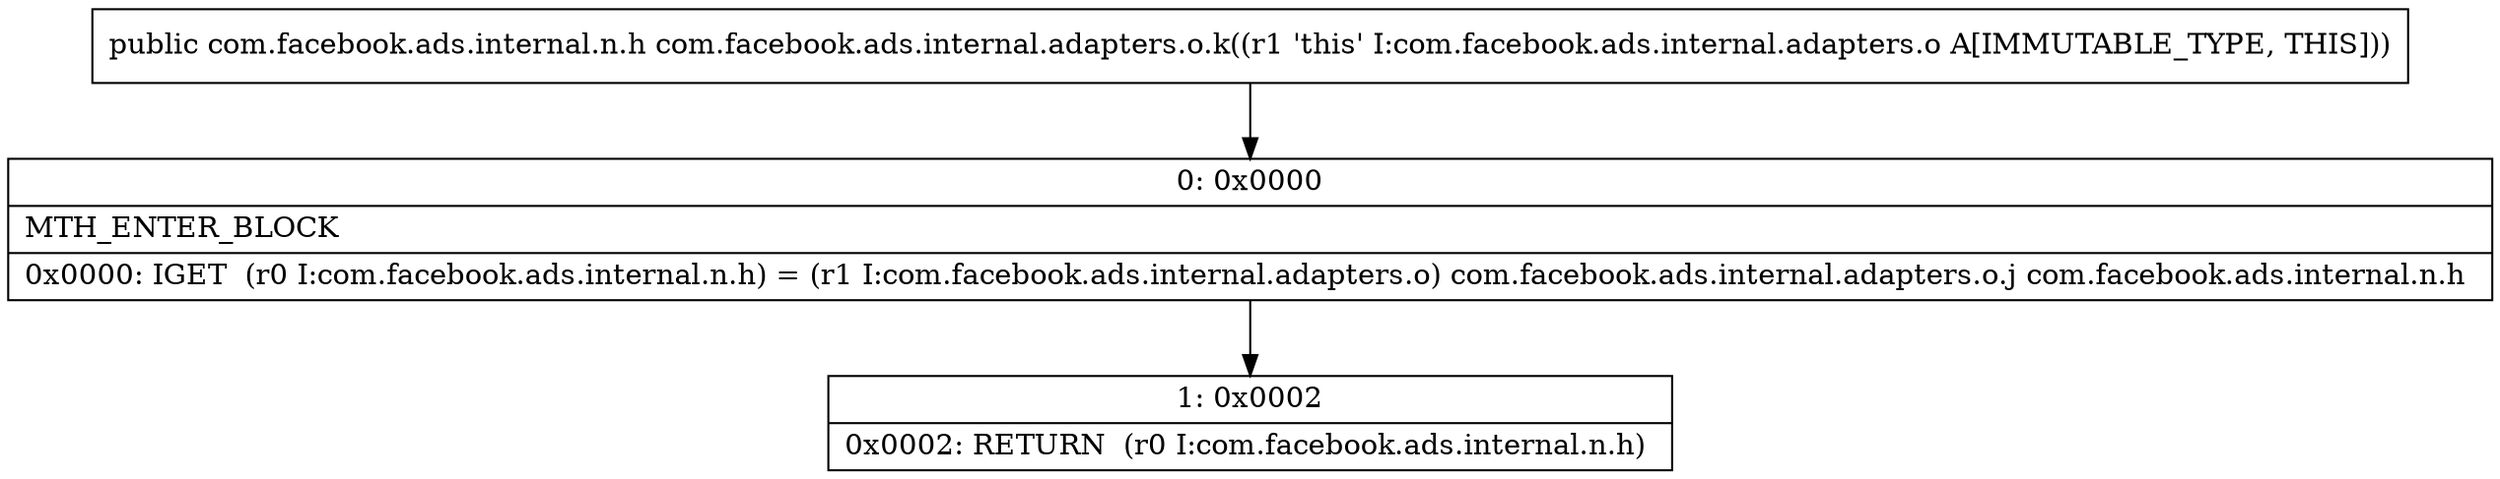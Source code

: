 digraph "CFG forcom.facebook.ads.internal.adapters.o.k()Lcom\/facebook\/ads\/internal\/n\/h;" {
Node_0 [shape=record,label="{0\:\ 0x0000|MTH_ENTER_BLOCK\l|0x0000: IGET  (r0 I:com.facebook.ads.internal.n.h) = (r1 I:com.facebook.ads.internal.adapters.o) com.facebook.ads.internal.adapters.o.j com.facebook.ads.internal.n.h \l}"];
Node_1 [shape=record,label="{1\:\ 0x0002|0x0002: RETURN  (r0 I:com.facebook.ads.internal.n.h) \l}"];
MethodNode[shape=record,label="{public com.facebook.ads.internal.n.h com.facebook.ads.internal.adapters.o.k((r1 'this' I:com.facebook.ads.internal.adapters.o A[IMMUTABLE_TYPE, THIS])) }"];
MethodNode -> Node_0;
Node_0 -> Node_1;
}


